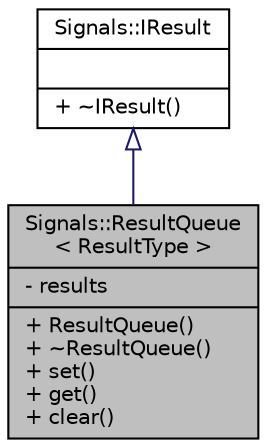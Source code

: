 digraph "Signals::ResultQueue&lt; ResultType &gt;"
{
 // INTERACTIVE_SVG=YES
  edge [fontname="Helvetica",fontsize="10",labelfontname="Helvetica",labelfontsize="10"];
  node [fontname="Helvetica",fontsize="10",shape=record];
  Node1 [label="{Signals::ResultQueue\l\< ResultType \>\n|- results\l|+ ResultQueue()\l+ ~ResultQueue()\l+ set()\l+ get()\l+ clear()\l}",height=0.2,width=0.4,color="black", fillcolor="grey75", style="filled", fontcolor="black"];
  Node2 -> Node1 [dir="back",color="midnightblue",fontsize="10",style="solid",arrowtail="onormal",fontname="Helvetica"];
  Node2 [label="{Signals::IResult\n||+ ~IResult()\l}",height=0.2,width=0.4,color="black", fillcolor="white", style="filled",URL="$class_signals_1_1_i_result.html"];
}
